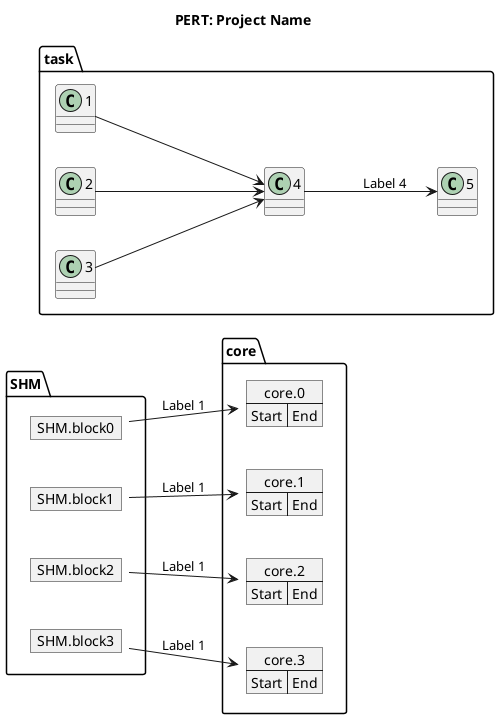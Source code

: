 @startuml
left to right direction
' Horizontal lines: -->, <--, <-->
' Vertical lines: ->, <-, <->
title PERT: Project Name

map SHM.block0 {
}
map SHM.block1 {
}
map SHM.block2 {
}
map SHM.block3 {
}
map core.0 {
    Start => End
}
map core.1 {
    Start => End
}
map core.2 {
    Start => End
}
map core.3 {
    Start => End
}

SHM.block0 --> core.0 : Label 1
SHM.block1 --> core.1 : Label 1
SHM.block2 --> core.2 : Label 1
SHM.block3 --> core.3 : Label 1
task.1 --> task.4
task.2 --> task.4
task.3 --> task.4
task.4 --> task.5 : Label 4
@enduml